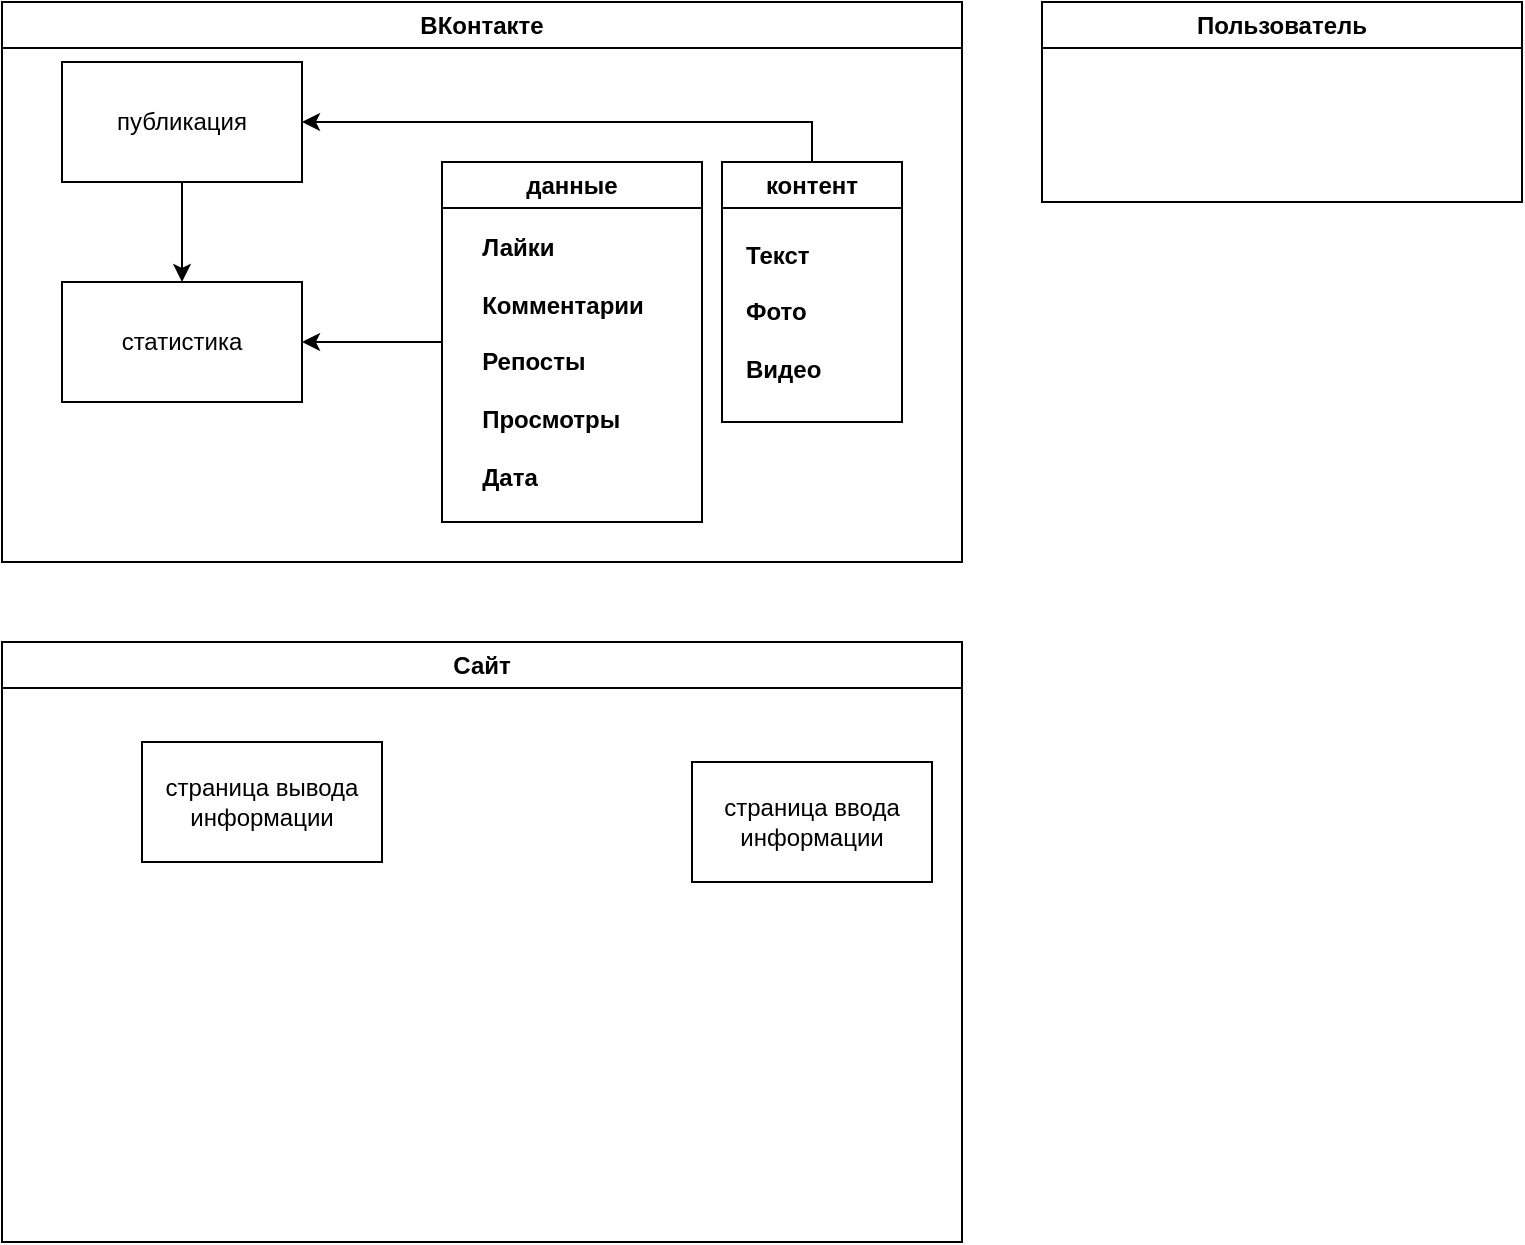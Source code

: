 <mxfile version="20.7.4" type="github">
  <diagram id="VrcHo0is1Yf8Ic5ensMK" name="Страница 1">
    <mxGraphModel dx="1434" dy="764" grid="1" gridSize="10" guides="1" tooltips="1" connect="1" arrows="1" fold="1" page="1" pageScale="1" pageWidth="827" pageHeight="1169" math="0" shadow="0">
      <root>
        <mxCell id="0" />
        <mxCell id="1" parent="0" />
        <mxCell id="WDCF_A7ImxJQsFsin7ZQ-1" value="Пользователь" style="swimlane;whiteSpace=wrap;html=1;" vertex="1" parent="1">
          <mxGeometry x="560" y="40" width="240" height="100" as="geometry" />
        </mxCell>
        <mxCell id="WDCF_A7ImxJQsFsin7ZQ-2" value="Сайт" style="swimlane;whiteSpace=wrap;html=1;" vertex="1" parent="1">
          <mxGeometry x="40" y="360" width="480" height="300" as="geometry" />
        </mxCell>
        <mxCell id="WDCF_A7ImxJQsFsin7ZQ-17" value="страница вывода информации" style="rounded=0;whiteSpace=wrap;html=1;" vertex="1" parent="WDCF_A7ImxJQsFsin7ZQ-2">
          <mxGeometry x="70" y="50" width="120" height="60" as="geometry" />
        </mxCell>
        <mxCell id="WDCF_A7ImxJQsFsin7ZQ-18" value="страница ввода информации" style="rounded=0;whiteSpace=wrap;html=1;" vertex="1" parent="WDCF_A7ImxJQsFsin7ZQ-2">
          <mxGeometry x="345" y="60" width="120" height="60" as="geometry" />
        </mxCell>
        <mxCell id="WDCF_A7ImxJQsFsin7ZQ-3" value="ВКонтакте" style="swimlane;whiteSpace=wrap;html=1;" vertex="1" parent="1">
          <mxGeometry x="40" y="40" width="480" height="280" as="geometry" />
        </mxCell>
        <mxCell id="WDCF_A7ImxJQsFsin7ZQ-14" style="edgeStyle=orthogonalEdgeStyle;rounded=0;orthogonalLoop=1;jettySize=auto;html=1;exitX=0.5;exitY=1;exitDx=0;exitDy=0;entryX=0.5;entryY=0;entryDx=0;entryDy=0;" edge="1" parent="WDCF_A7ImxJQsFsin7ZQ-3" source="WDCF_A7ImxJQsFsin7ZQ-5" target="WDCF_A7ImxJQsFsin7ZQ-8">
          <mxGeometry relative="1" as="geometry" />
        </mxCell>
        <mxCell id="WDCF_A7ImxJQsFsin7ZQ-5" value="публикация" style="rounded=0;whiteSpace=wrap;html=1;" vertex="1" parent="WDCF_A7ImxJQsFsin7ZQ-3">
          <mxGeometry x="30" y="30" width="120" height="60" as="geometry" />
        </mxCell>
        <mxCell id="WDCF_A7ImxJQsFsin7ZQ-9" style="edgeStyle=orthogonalEdgeStyle;rounded=0;orthogonalLoop=1;jettySize=auto;html=1;exitX=0.5;exitY=0;exitDx=0;exitDy=0;entryX=1;entryY=0.5;entryDx=0;entryDy=0;" edge="1" parent="WDCF_A7ImxJQsFsin7ZQ-3" source="WDCF_A7ImxJQsFsin7ZQ-6" target="WDCF_A7ImxJQsFsin7ZQ-5">
          <mxGeometry relative="1" as="geometry" />
        </mxCell>
        <mxCell id="WDCF_A7ImxJQsFsin7ZQ-6" value="контент" style="swimlane;whiteSpace=wrap;html=1;" vertex="1" parent="WDCF_A7ImxJQsFsin7ZQ-3">
          <mxGeometry x="360" y="80" width="90" height="130" as="geometry" />
        </mxCell>
        <mxCell id="WDCF_A7ImxJQsFsin7ZQ-7" value="&lt;b&gt;Текст&lt;br&gt;&lt;br&gt;Фото&lt;br&gt;&lt;br&gt;Видео&lt;/b&gt;" style="text;html=1;align=left;verticalAlign=middle;resizable=0;points=[];autosize=1;strokeColor=none;fillColor=none;" vertex="1" parent="WDCF_A7ImxJQsFsin7ZQ-6">
          <mxGeometry x="10" y="30" width="60" height="90" as="geometry" />
        </mxCell>
        <mxCell id="WDCF_A7ImxJQsFsin7ZQ-8" value="статистика" style="rounded=0;whiteSpace=wrap;html=1;" vertex="1" parent="WDCF_A7ImxJQsFsin7ZQ-3">
          <mxGeometry x="30" y="140" width="120" height="60" as="geometry" />
        </mxCell>
        <mxCell id="WDCF_A7ImxJQsFsin7ZQ-13" style="edgeStyle=orthogonalEdgeStyle;rounded=0;orthogonalLoop=1;jettySize=auto;html=1;exitX=0;exitY=0.5;exitDx=0;exitDy=0;entryX=1;entryY=0.5;entryDx=0;entryDy=0;" edge="1" parent="WDCF_A7ImxJQsFsin7ZQ-3" source="WDCF_A7ImxJQsFsin7ZQ-10" target="WDCF_A7ImxJQsFsin7ZQ-8">
          <mxGeometry relative="1" as="geometry" />
        </mxCell>
        <mxCell id="WDCF_A7ImxJQsFsin7ZQ-10" value="данные" style="swimlane;whiteSpace=wrap;html=1;" vertex="1" parent="WDCF_A7ImxJQsFsin7ZQ-3">
          <mxGeometry x="220" y="80" width="130" height="180" as="geometry" />
        </mxCell>
        <mxCell id="WDCF_A7ImxJQsFsin7ZQ-11" value="&lt;div style=&quot;text-align: left;&quot;&gt;&lt;b style=&quot;background-color: initial;&quot;&gt;Лайки&lt;/b&gt;&lt;/div&gt;&lt;div style=&quot;text-align: left;&quot;&gt;&lt;b&gt;&lt;br&gt;&lt;/b&gt;&lt;/div&gt;&lt;b&gt;Комментарии&lt;/b&gt;&lt;br&gt;&lt;br&gt;&lt;div style=&quot;text-align: left;&quot;&gt;&lt;b style=&quot;background-color: initial;&quot;&gt;Репосты&lt;/b&gt;&lt;/div&gt;&lt;br&gt;&lt;div style=&quot;text-align: left;&quot;&gt;&lt;b style=&quot;background-color: initial;&quot;&gt;Просмотры&lt;/b&gt;&lt;/div&gt;&lt;div style=&quot;text-align: left;&quot;&gt;&lt;b style=&quot;background-color: initial;&quot;&gt;&lt;br&gt;&lt;/b&gt;&lt;/div&gt;&lt;div style=&quot;text-align: left;&quot;&gt;&lt;b style=&quot;background-color: initial;&quot;&gt;Дата&lt;/b&gt;&lt;/div&gt;" style="text;html=1;align=center;verticalAlign=middle;resizable=0;points=[];autosize=1;strokeColor=none;fillColor=none;" vertex="1" parent="WDCF_A7ImxJQsFsin7ZQ-10">
          <mxGeometry x="10" y="30" width="100" height="140" as="geometry" />
        </mxCell>
      </root>
    </mxGraphModel>
  </diagram>
</mxfile>
